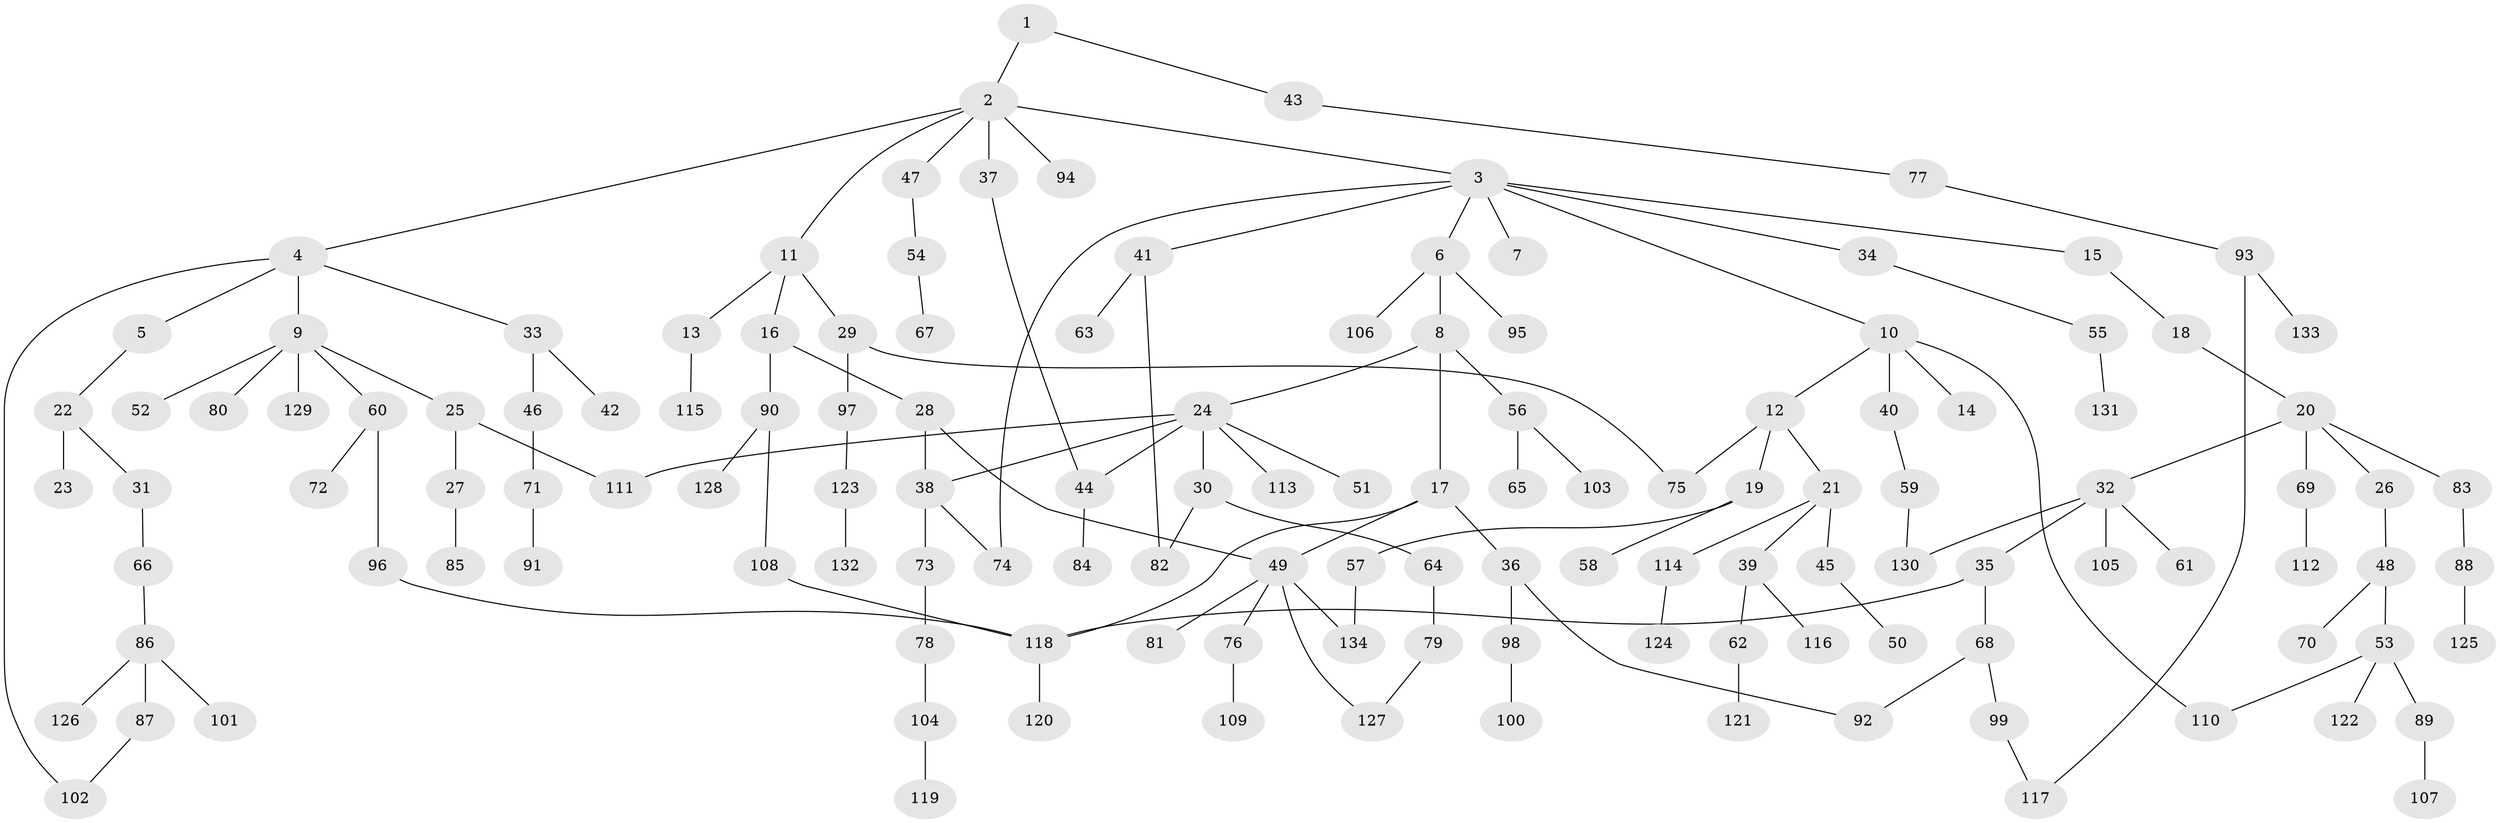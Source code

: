 // coarse degree distribution, {2: 0.37037037037037035, 5: 0.05555555555555555, 7: 0.018518518518518517, 6: 0.07407407407407407, 4: 0.07407407407407407, 1: 0.25925925925925924, 3: 0.14814814814814814}
// Generated by graph-tools (version 1.1) at 2025/36/03/04/25 23:36:10]
// undirected, 134 vertices, 150 edges
graph export_dot {
  node [color=gray90,style=filled];
  1;
  2;
  3;
  4;
  5;
  6;
  7;
  8;
  9;
  10;
  11;
  12;
  13;
  14;
  15;
  16;
  17;
  18;
  19;
  20;
  21;
  22;
  23;
  24;
  25;
  26;
  27;
  28;
  29;
  30;
  31;
  32;
  33;
  34;
  35;
  36;
  37;
  38;
  39;
  40;
  41;
  42;
  43;
  44;
  45;
  46;
  47;
  48;
  49;
  50;
  51;
  52;
  53;
  54;
  55;
  56;
  57;
  58;
  59;
  60;
  61;
  62;
  63;
  64;
  65;
  66;
  67;
  68;
  69;
  70;
  71;
  72;
  73;
  74;
  75;
  76;
  77;
  78;
  79;
  80;
  81;
  82;
  83;
  84;
  85;
  86;
  87;
  88;
  89;
  90;
  91;
  92;
  93;
  94;
  95;
  96;
  97;
  98;
  99;
  100;
  101;
  102;
  103;
  104;
  105;
  106;
  107;
  108;
  109;
  110;
  111;
  112;
  113;
  114;
  115;
  116;
  117;
  118;
  119;
  120;
  121;
  122;
  123;
  124;
  125;
  126;
  127;
  128;
  129;
  130;
  131;
  132;
  133;
  134;
  1 -- 2;
  1 -- 43;
  2 -- 3;
  2 -- 4;
  2 -- 11;
  2 -- 37;
  2 -- 47;
  2 -- 94;
  3 -- 6;
  3 -- 7;
  3 -- 10;
  3 -- 15;
  3 -- 34;
  3 -- 41;
  3 -- 74;
  4 -- 5;
  4 -- 9;
  4 -- 33;
  4 -- 102;
  5 -- 22;
  6 -- 8;
  6 -- 95;
  6 -- 106;
  8 -- 17;
  8 -- 24;
  8 -- 56;
  9 -- 25;
  9 -- 52;
  9 -- 60;
  9 -- 80;
  9 -- 129;
  10 -- 12;
  10 -- 14;
  10 -- 40;
  10 -- 110;
  11 -- 13;
  11 -- 16;
  11 -- 29;
  12 -- 19;
  12 -- 21;
  12 -- 75;
  13 -- 115;
  15 -- 18;
  16 -- 28;
  16 -- 90;
  17 -- 36;
  17 -- 118;
  17 -- 49;
  18 -- 20;
  19 -- 57;
  19 -- 58;
  20 -- 26;
  20 -- 32;
  20 -- 69;
  20 -- 83;
  21 -- 39;
  21 -- 45;
  21 -- 114;
  22 -- 23;
  22 -- 31;
  24 -- 30;
  24 -- 38;
  24 -- 44;
  24 -- 51;
  24 -- 111;
  24 -- 113;
  25 -- 27;
  25 -- 111;
  26 -- 48;
  27 -- 85;
  28 -- 49;
  28 -- 38;
  29 -- 97;
  29 -- 75;
  30 -- 64;
  30 -- 82;
  31 -- 66;
  32 -- 35;
  32 -- 61;
  32 -- 105;
  32 -- 130;
  33 -- 42;
  33 -- 46;
  34 -- 55;
  35 -- 68;
  35 -- 118;
  36 -- 92;
  36 -- 98;
  37 -- 44;
  38 -- 73;
  38 -- 74;
  39 -- 62;
  39 -- 116;
  40 -- 59;
  41 -- 63;
  41 -- 82;
  43 -- 77;
  44 -- 84;
  45 -- 50;
  46 -- 71;
  47 -- 54;
  48 -- 53;
  48 -- 70;
  49 -- 76;
  49 -- 81;
  49 -- 127;
  49 -- 134;
  53 -- 89;
  53 -- 110;
  53 -- 122;
  54 -- 67;
  55 -- 131;
  56 -- 65;
  56 -- 103;
  57 -- 134;
  59 -- 130;
  60 -- 72;
  60 -- 96;
  62 -- 121;
  64 -- 79;
  66 -- 86;
  68 -- 99;
  68 -- 92;
  69 -- 112;
  71 -- 91;
  73 -- 78;
  76 -- 109;
  77 -- 93;
  78 -- 104;
  79 -- 127;
  83 -- 88;
  86 -- 87;
  86 -- 101;
  86 -- 126;
  87 -- 102;
  88 -- 125;
  89 -- 107;
  90 -- 108;
  90 -- 128;
  93 -- 117;
  93 -- 133;
  96 -- 118;
  97 -- 123;
  98 -- 100;
  99 -- 117;
  104 -- 119;
  108 -- 118;
  114 -- 124;
  118 -- 120;
  123 -- 132;
}
